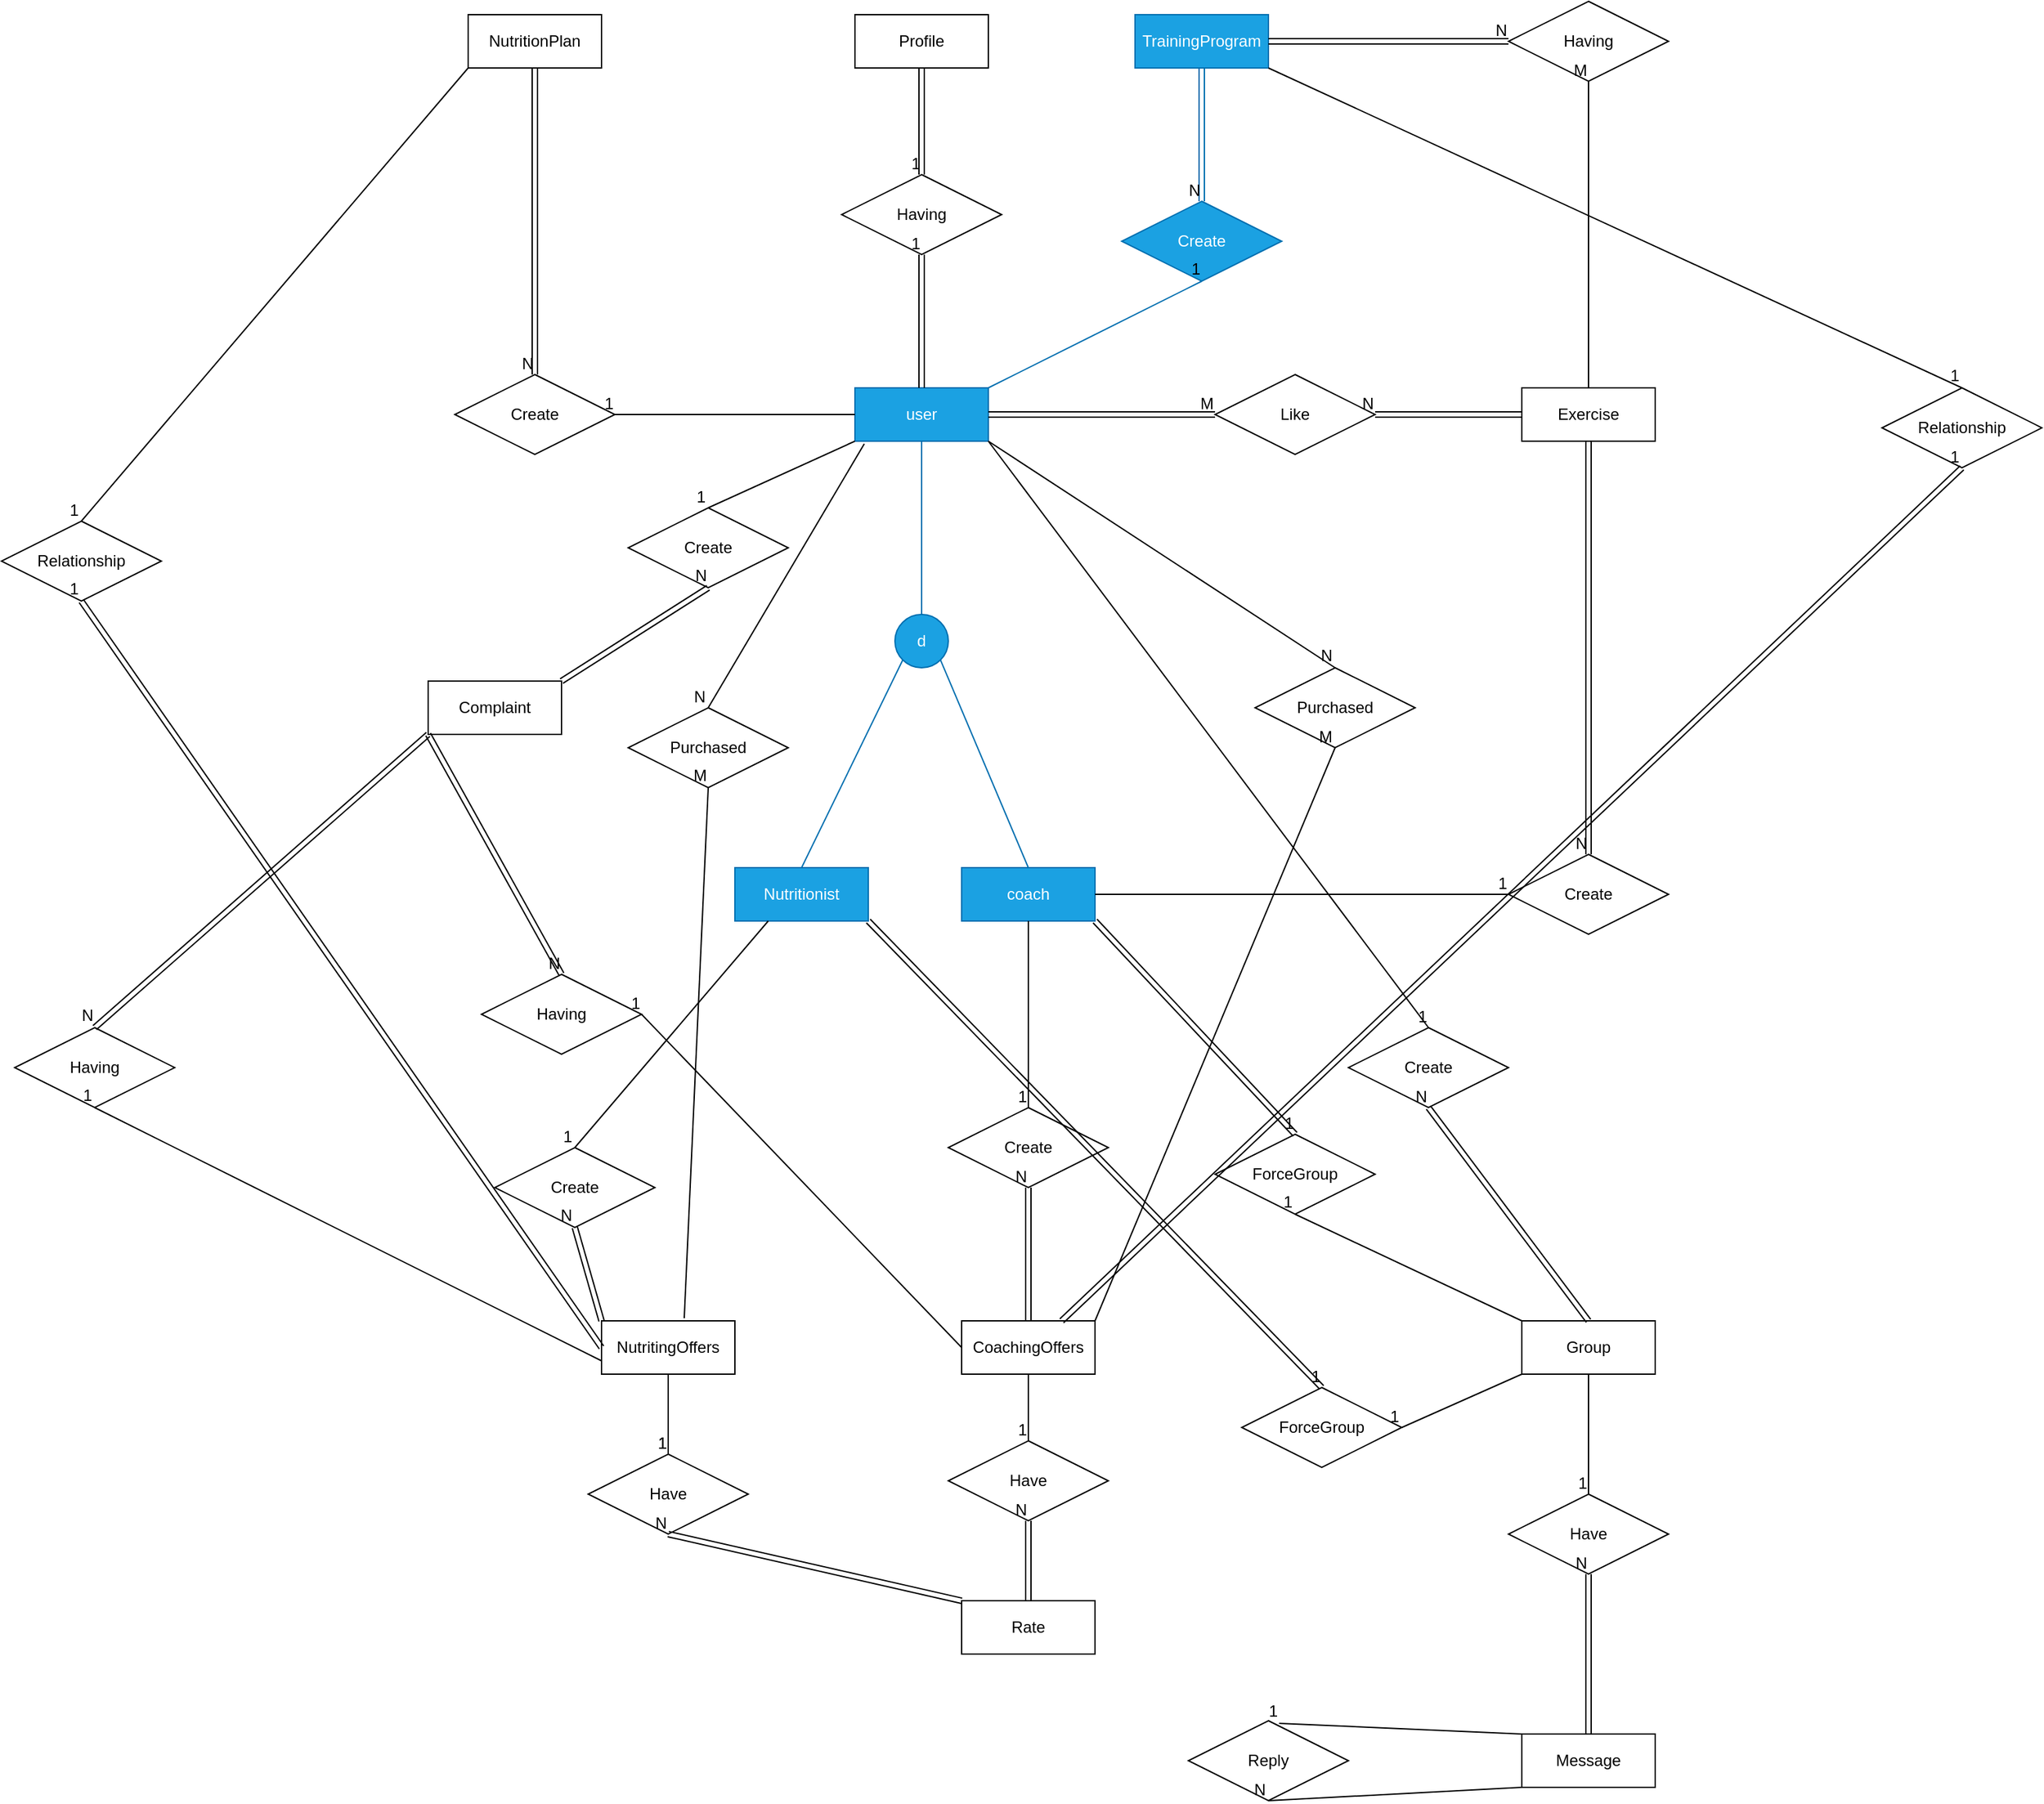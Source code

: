 <mxfile version="28.0.6">
  <diagram name="Page-1" id="JeH0i2LjRQUElFqgsEeq">
    <mxGraphModel dx="2155" dy="1895" grid="1" gridSize="10" guides="1" tooltips="1" connect="1" arrows="1" fold="1" page="1" pageScale="1" pageWidth="850" pageHeight="1100" math="0" shadow="0">
      <root>
        <mxCell id="0" />
        <mxCell id="1" parent="0" />
        <mxCell id="ER7iiUfevUNufXZp1XwE-1" value="user" style="whiteSpace=wrap;html=1;align=center;fillColor=#1ba1e2;fontColor=#ffffff;strokeColor=#006EAF;" parent="1" vertex="1">
          <mxGeometry x="390" y="130" width="100" height="40" as="geometry" />
        </mxCell>
        <mxCell id="ER7iiUfevUNufXZp1XwE-2" value="" style="endArrow=none;html=1;rounded=0;exitX=0.5;exitY=1;exitDx=0;exitDy=0;fillColor=#1ba1e2;strokeColor=#006EAF;" parent="1" source="ER7iiUfevUNufXZp1XwE-1" target="ER7iiUfevUNufXZp1XwE-3" edge="1">
          <mxGeometry relative="1" as="geometry">
            <mxPoint x="570" y="390" as="sourcePoint" />
            <mxPoint x="440" y="290" as="targetPoint" />
          </mxGeometry>
        </mxCell>
        <mxCell id="ER7iiUfevUNufXZp1XwE-3" value="d" style="ellipse;whiteSpace=wrap;html=1;align=center;fillColor=#1ba1e2;fontColor=#ffffff;strokeColor=#006EAF;" parent="1" vertex="1">
          <mxGeometry x="420" y="300" width="40" height="40" as="geometry" />
        </mxCell>
        <mxCell id="ER7iiUfevUNufXZp1XwE-5" value="" style="endArrow=none;html=1;rounded=0;exitX=1;exitY=1;exitDx=0;exitDy=0;entryX=0.5;entryY=0;entryDx=0;entryDy=0;fillColor=#1ba1e2;strokeColor=#006EAF;" parent="1" source="ER7iiUfevUNufXZp1XwE-3" target="ER7iiUfevUNufXZp1XwE-8" edge="1">
          <mxGeometry relative="1" as="geometry">
            <mxPoint x="570" y="390" as="sourcePoint" />
            <mxPoint x="510" y="480" as="targetPoint" />
          </mxGeometry>
        </mxCell>
        <mxCell id="ER7iiUfevUNufXZp1XwE-6" value="" style="endArrow=none;html=1;rounded=0;exitX=0;exitY=1;exitDx=0;exitDy=0;entryX=0.5;entryY=0;entryDx=0;entryDy=0;fillColor=#1ba1e2;strokeColor=#006EAF;" parent="1" source="ER7iiUfevUNufXZp1XwE-3" target="ER7iiUfevUNufXZp1XwE-7" edge="1">
          <mxGeometry relative="1" as="geometry">
            <mxPoint x="570" y="390" as="sourcePoint" />
            <mxPoint x="380" y="460" as="targetPoint" />
          </mxGeometry>
        </mxCell>
        <mxCell id="ER7iiUfevUNufXZp1XwE-7" value="Nutritionist" style="whiteSpace=wrap;html=1;align=center;fillColor=#1ba1e2;fontColor=#ffffff;strokeColor=#006EAF;" parent="1" vertex="1">
          <mxGeometry x="300" y="490" width="100" height="40" as="geometry" />
        </mxCell>
        <mxCell id="ER7iiUfevUNufXZp1XwE-8" value="coach" style="whiteSpace=wrap;html=1;align=center;fillColor=#1ba1e2;fontColor=#ffffff;strokeColor=#006EAF;" parent="1" vertex="1">
          <mxGeometry x="470" y="490" width="100" height="40" as="geometry" />
        </mxCell>
        <mxCell id="ER7iiUfevUNufXZp1XwE-9" value="Profile" style="whiteSpace=wrap;html=1;align=center;" parent="1" vertex="1">
          <mxGeometry x="390" y="-150" width="100" height="40" as="geometry" />
        </mxCell>
        <mxCell id="ER7iiUfevUNufXZp1XwE-10" value="Having" style="shape=rhombus;perimeter=rhombusPerimeter;whiteSpace=wrap;html=1;align=center;" parent="1" vertex="1">
          <mxGeometry x="380" y="-30" width="120" height="60" as="geometry" />
        </mxCell>
        <mxCell id="ER7iiUfevUNufXZp1XwE-11" value="" style="shape=link;html=1;rounded=0;entryX=0.5;entryY=1;entryDx=0;entryDy=0;exitX=0.5;exitY=0;exitDx=0;exitDy=0;" parent="1" source="ER7iiUfevUNufXZp1XwE-1" target="ER7iiUfevUNufXZp1XwE-10" edge="1">
          <mxGeometry relative="1" as="geometry">
            <mxPoint x="350" y="60" as="sourcePoint" />
            <mxPoint x="510" y="250" as="targetPoint" />
          </mxGeometry>
        </mxCell>
        <mxCell id="ER7iiUfevUNufXZp1XwE-12" value="1" style="resizable=0;html=1;whiteSpace=wrap;align=right;verticalAlign=bottom;" parent="ER7iiUfevUNufXZp1XwE-11" connectable="0" vertex="1">
          <mxGeometry x="1" relative="1" as="geometry" />
        </mxCell>
        <mxCell id="ER7iiUfevUNufXZp1XwE-13" value="" style="shape=link;html=1;rounded=0;entryX=0.5;entryY=0;entryDx=0;entryDy=0;exitX=0.5;exitY=1;exitDx=0;exitDy=0;" parent="1" source="ER7iiUfevUNufXZp1XwE-9" target="ER7iiUfevUNufXZp1XwE-10" edge="1">
          <mxGeometry relative="1" as="geometry">
            <mxPoint x="350" y="250" as="sourcePoint" />
            <mxPoint x="510" y="250" as="targetPoint" />
          </mxGeometry>
        </mxCell>
        <mxCell id="ER7iiUfevUNufXZp1XwE-14" value="1" style="resizable=0;html=1;whiteSpace=wrap;align=right;verticalAlign=bottom;" parent="ER7iiUfevUNufXZp1XwE-13" connectable="0" vertex="1">
          <mxGeometry x="1" relative="1" as="geometry" />
        </mxCell>
        <mxCell id="ER7iiUfevUNufXZp1XwE-15" value="TrainingProgram" style="whiteSpace=wrap;html=1;align=center;fillColor=#1ba1e2;fontColor=#ffffff;strokeColor=#006EAF;" parent="1" vertex="1">
          <mxGeometry x="600" y="-150" width="100" height="40" as="geometry" />
        </mxCell>
        <mxCell id="ER7iiUfevUNufXZp1XwE-16" value="" style="shape=link;html=1;rounded=0;entryX=0.5;entryY=0;entryDx=0;entryDy=0;exitX=0.5;exitY=1;exitDx=0;exitDy=0;fillColor=#1ba1e2;strokeColor=#006EAF;" parent="1" source="ER7iiUfevUNufXZp1XwE-15" target="ER7iiUfevUNufXZp1XwE-18" edge="1">
          <mxGeometry relative="1" as="geometry">
            <mxPoint x="350" y="160" as="sourcePoint" />
            <mxPoint x="510" y="160" as="targetPoint" />
          </mxGeometry>
        </mxCell>
        <mxCell id="ER7iiUfevUNufXZp1XwE-17" value="N" style="resizable=0;html=1;whiteSpace=wrap;align=right;verticalAlign=bottom;" parent="ER7iiUfevUNufXZp1XwE-16" connectable="0" vertex="1">
          <mxGeometry x="1" relative="1" as="geometry" />
        </mxCell>
        <mxCell id="ER7iiUfevUNufXZp1XwE-18" value="Create" style="shape=rhombus;perimeter=rhombusPerimeter;whiteSpace=wrap;html=1;align=center;fillColor=#1ba1e2;fontColor=#ffffff;strokeColor=#006EAF;" parent="1" vertex="1">
          <mxGeometry x="590" y="-10" width="120" height="60" as="geometry" />
        </mxCell>
        <mxCell id="ER7iiUfevUNufXZp1XwE-19" value="" style="endArrow=none;html=1;rounded=0;entryX=0.5;entryY=1;entryDx=0;entryDy=0;exitX=1;exitY=0;exitDx=0;exitDy=0;fillColor=#1ba1e2;strokeColor=#006EAF;" parent="1" source="ER7iiUfevUNufXZp1XwE-1" target="ER7iiUfevUNufXZp1XwE-18" edge="1">
          <mxGeometry relative="1" as="geometry">
            <mxPoint x="670" y="170" as="sourcePoint" />
            <mxPoint x="510" y="160" as="targetPoint" />
          </mxGeometry>
        </mxCell>
        <mxCell id="ER7iiUfevUNufXZp1XwE-20" value="1" style="resizable=0;html=1;whiteSpace=wrap;align=right;verticalAlign=bottom;" parent="ER7iiUfevUNufXZp1XwE-19" connectable="0" vertex="1">
          <mxGeometry x="1" relative="1" as="geometry" />
        </mxCell>
        <mxCell id="ER7iiUfevUNufXZp1XwE-21" value="Exercise" style="whiteSpace=wrap;html=1;align=center;" parent="1" vertex="1">
          <mxGeometry x="890" y="130" width="100" height="40" as="geometry" />
        </mxCell>
        <mxCell id="ER7iiUfevUNufXZp1XwE-22" value="Having" style="shape=rhombus;perimeter=rhombusPerimeter;whiteSpace=wrap;html=1;align=center;" parent="1" vertex="1">
          <mxGeometry x="880" y="-160" width="120" height="60" as="geometry" />
        </mxCell>
        <mxCell id="ER7iiUfevUNufXZp1XwE-23" value="" style="shape=link;html=1;rounded=0;entryX=0;entryY=0.5;entryDx=0;entryDy=0;exitX=1;exitY=0.5;exitDx=0;exitDy=0;" parent="1" source="ER7iiUfevUNufXZp1XwE-15" target="ER7iiUfevUNufXZp1XwE-22" edge="1">
          <mxGeometry relative="1" as="geometry">
            <mxPoint x="350" y="160" as="sourcePoint" />
            <mxPoint x="510" y="160" as="targetPoint" />
          </mxGeometry>
        </mxCell>
        <mxCell id="ER7iiUfevUNufXZp1XwE-24" value="N" style="resizable=0;html=1;whiteSpace=wrap;align=right;verticalAlign=bottom;" parent="ER7iiUfevUNufXZp1XwE-23" connectable="0" vertex="1">
          <mxGeometry x="1" relative="1" as="geometry" />
        </mxCell>
        <mxCell id="ER7iiUfevUNufXZp1XwE-25" value="" style="endArrow=none;html=1;rounded=0;entryX=0.5;entryY=1;entryDx=0;entryDy=0;exitX=0.5;exitY=0;exitDx=0;exitDy=0;" parent="1" source="ER7iiUfevUNufXZp1XwE-21" target="ER7iiUfevUNufXZp1XwE-22" edge="1">
          <mxGeometry relative="1" as="geometry">
            <mxPoint x="350" y="160" as="sourcePoint" />
            <mxPoint x="510" y="160" as="targetPoint" />
          </mxGeometry>
        </mxCell>
        <mxCell id="ER7iiUfevUNufXZp1XwE-26" value="M" style="resizable=0;html=1;whiteSpace=wrap;align=right;verticalAlign=bottom;" parent="ER7iiUfevUNufXZp1XwE-25" connectable="0" vertex="1">
          <mxGeometry x="1" relative="1" as="geometry" />
        </mxCell>
        <mxCell id="ER7iiUfevUNufXZp1XwE-27" value="Create" style="shape=rhombus;perimeter=rhombusPerimeter;whiteSpace=wrap;html=1;align=center;" parent="1" vertex="1">
          <mxGeometry x="880" y="480" width="120" height="60" as="geometry" />
        </mxCell>
        <mxCell id="ER7iiUfevUNufXZp1XwE-28" value="" style="endArrow=none;html=1;rounded=0;exitX=1;exitY=0.5;exitDx=0;exitDy=0;" parent="1" source="ER7iiUfevUNufXZp1XwE-8" target="ER7iiUfevUNufXZp1XwE-27" edge="1">
          <mxGeometry relative="1" as="geometry">
            <mxPoint x="680" y="460" as="sourcePoint" />
            <mxPoint x="510" y="250" as="targetPoint" />
          </mxGeometry>
        </mxCell>
        <mxCell id="ER7iiUfevUNufXZp1XwE-29" value="1" style="resizable=0;html=1;whiteSpace=wrap;align=right;verticalAlign=bottom;" parent="ER7iiUfevUNufXZp1XwE-28" connectable="0" vertex="1">
          <mxGeometry x="1" relative="1" as="geometry" />
        </mxCell>
        <mxCell id="ER7iiUfevUNufXZp1XwE-30" value="" style="shape=link;html=1;rounded=0;entryX=0.5;entryY=0;entryDx=0;entryDy=0;exitX=0.5;exitY=1;exitDx=0;exitDy=0;" parent="1" source="ER7iiUfevUNufXZp1XwE-21" target="ER7iiUfevUNufXZp1XwE-27" edge="1">
          <mxGeometry relative="1" as="geometry">
            <mxPoint x="350" y="250" as="sourcePoint" />
            <mxPoint x="510" y="250" as="targetPoint" />
          </mxGeometry>
        </mxCell>
        <mxCell id="ER7iiUfevUNufXZp1XwE-31" value="N" style="resizable=0;html=1;whiteSpace=wrap;align=right;verticalAlign=bottom;" parent="ER7iiUfevUNufXZp1XwE-30" connectable="0" vertex="1">
          <mxGeometry x="1" relative="1" as="geometry" />
        </mxCell>
        <mxCell id="ER7iiUfevUNufXZp1XwE-32" value="Like" style="shape=rhombus;perimeter=rhombusPerimeter;whiteSpace=wrap;html=1;align=center;" parent="1" vertex="1">
          <mxGeometry x="660" y="120" width="120" height="60" as="geometry" />
        </mxCell>
        <mxCell id="ER7iiUfevUNufXZp1XwE-33" value="" style="shape=link;html=1;rounded=0;entryX=1;entryY=0.5;entryDx=0;entryDy=0;exitX=0;exitY=0.5;exitDx=0;exitDy=0;" parent="1" source="ER7iiUfevUNufXZp1XwE-21" target="ER7iiUfevUNufXZp1XwE-32" edge="1">
          <mxGeometry relative="1" as="geometry">
            <mxPoint x="350" y="220" as="sourcePoint" />
            <mxPoint x="510" y="220" as="targetPoint" />
          </mxGeometry>
        </mxCell>
        <mxCell id="ER7iiUfevUNufXZp1XwE-34" value="N" style="resizable=0;html=1;whiteSpace=wrap;align=right;verticalAlign=bottom;" parent="ER7iiUfevUNufXZp1XwE-33" connectable="0" vertex="1">
          <mxGeometry x="1" relative="1" as="geometry" />
        </mxCell>
        <mxCell id="ER7iiUfevUNufXZp1XwE-35" value="" style="shape=link;html=1;rounded=0;entryX=0;entryY=0.5;entryDx=0;entryDy=0;exitX=1;exitY=0.5;exitDx=0;exitDy=0;" parent="1" source="ER7iiUfevUNufXZp1XwE-1" target="ER7iiUfevUNufXZp1XwE-32" edge="1">
          <mxGeometry relative="1" as="geometry">
            <mxPoint x="350" y="220" as="sourcePoint" />
            <mxPoint x="510" y="220" as="targetPoint" />
          </mxGeometry>
        </mxCell>
        <mxCell id="ER7iiUfevUNufXZp1XwE-36" value="M" style="resizable=0;html=1;whiteSpace=wrap;align=right;verticalAlign=bottom;" parent="ER7iiUfevUNufXZp1XwE-35" connectable="0" vertex="1">
          <mxGeometry x="1" relative="1" as="geometry" />
        </mxCell>
        <mxCell id="ER7iiUfevUNufXZp1XwE-37" value="NutritionPlan" style="whiteSpace=wrap;html=1;align=center;" parent="1" vertex="1">
          <mxGeometry x="100" y="-150" width="100" height="40" as="geometry" />
        </mxCell>
        <mxCell id="ER7iiUfevUNufXZp1XwE-38" value="Create" style="shape=rhombus;perimeter=rhombusPerimeter;whiteSpace=wrap;html=1;align=center;" parent="1" vertex="1">
          <mxGeometry x="90" y="120" width="120" height="60" as="geometry" />
        </mxCell>
        <mxCell id="ER7iiUfevUNufXZp1XwE-39" value="" style="endArrow=none;html=1;rounded=0;exitX=0;exitY=0.5;exitDx=0;exitDy=0;entryX=1;entryY=0.5;entryDx=0;entryDy=0;" parent="1" source="ER7iiUfevUNufXZp1XwE-1" target="ER7iiUfevUNufXZp1XwE-38" edge="1">
          <mxGeometry relative="1" as="geometry">
            <mxPoint x="350" y="220" as="sourcePoint" />
            <mxPoint x="510" y="220" as="targetPoint" />
          </mxGeometry>
        </mxCell>
        <mxCell id="ER7iiUfevUNufXZp1XwE-40" value="1" style="resizable=0;html=1;whiteSpace=wrap;align=right;verticalAlign=bottom;" parent="ER7iiUfevUNufXZp1XwE-39" connectable="0" vertex="1">
          <mxGeometry x="1" relative="1" as="geometry" />
        </mxCell>
        <mxCell id="ER7iiUfevUNufXZp1XwE-44" value="" style="shape=link;html=1;rounded=0;exitX=0.5;exitY=1;exitDx=0;exitDy=0;entryX=0.5;entryY=0;entryDx=0;entryDy=0;" parent="1" source="ER7iiUfevUNufXZp1XwE-37" target="ER7iiUfevUNufXZp1XwE-38" edge="1">
          <mxGeometry relative="1" as="geometry">
            <mxPoint x="130" y="300" as="sourcePoint" />
            <mxPoint x="290" y="300" as="targetPoint" />
          </mxGeometry>
        </mxCell>
        <mxCell id="ER7iiUfevUNufXZp1XwE-45" value="N" style="resizable=0;html=1;whiteSpace=wrap;align=right;verticalAlign=bottom;" parent="ER7iiUfevUNufXZp1XwE-44" connectable="0" vertex="1">
          <mxGeometry x="1" relative="1" as="geometry" />
        </mxCell>
        <mxCell id="ER7iiUfevUNufXZp1XwE-46" value="CoachingOffers" style="whiteSpace=wrap;html=1;align=center;" parent="1" vertex="1">
          <mxGeometry x="470" y="830" width="100" height="40" as="geometry" />
        </mxCell>
        <mxCell id="ER7iiUfevUNufXZp1XwE-47" value="Create" style="shape=rhombus;perimeter=rhombusPerimeter;whiteSpace=wrap;html=1;align=center;" parent="1" vertex="1">
          <mxGeometry x="460" y="670" width="120" height="60" as="geometry" />
        </mxCell>
        <mxCell id="ER7iiUfevUNufXZp1XwE-48" value="" style="endArrow=none;html=1;rounded=0;entryX=0.5;entryY=0;entryDx=0;entryDy=0;exitX=0.5;exitY=1;exitDx=0;exitDy=0;" parent="1" source="ER7iiUfevUNufXZp1XwE-8" target="ER7iiUfevUNufXZp1XwE-47" edge="1">
          <mxGeometry relative="1" as="geometry">
            <mxPoint x="350" y="620" as="sourcePoint" />
            <mxPoint x="510" y="620" as="targetPoint" />
          </mxGeometry>
        </mxCell>
        <mxCell id="ER7iiUfevUNufXZp1XwE-49" value="1" style="resizable=0;html=1;whiteSpace=wrap;align=right;verticalAlign=bottom;" parent="ER7iiUfevUNufXZp1XwE-48" connectable="0" vertex="1">
          <mxGeometry x="1" relative="1" as="geometry" />
        </mxCell>
        <mxCell id="ER7iiUfevUNufXZp1XwE-50" value="" style="shape=link;html=1;rounded=0;entryX=0.5;entryY=1;entryDx=0;entryDy=0;exitX=0.5;exitY=0;exitDx=0;exitDy=0;" parent="1" source="ER7iiUfevUNufXZp1XwE-46" target="ER7iiUfevUNufXZp1XwE-47" edge="1">
          <mxGeometry relative="1" as="geometry">
            <mxPoint x="350" y="620" as="sourcePoint" />
            <mxPoint x="510" y="620" as="targetPoint" />
          </mxGeometry>
        </mxCell>
        <mxCell id="ER7iiUfevUNufXZp1XwE-51" value="N" style="resizable=0;html=1;whiteSpace=wrap;align=right;verticalAlign=bottom;" parent="ER7iiUfevUNufXZp1XwE-50" connectable="0" vertex="1">
          <mxGeometry x="1" relative="1" as="geometry" />
        </mxCell>
        <mxCell id="ER7iiUfevUNufXZp1XwE-52" value="Purchased" style="shape=rhombus;perimeter=rhombusPerimeter;whiteSpace=wrap;html=1;align=center;" parent="1" vertex="1">
          <mxGeometry x="690" y="340" width="120" height="60" as="geometry" />
        </mxCell>
        <mxCell id="ER7iiUfevUNufXZp1XwE-53" value="" style="endArrow=none;html=1;rounded=0;entryX=0.5;entryY=1;entryDx=0;entryDy=0;exitX=1;exitY=0;exitDx=0;exitDy=0;" parent="1" source="ER7iiUfevUNufXZp1XwE-46" target="ER7iiUfevUNufXZp1XwE-52" edge="1">
          <mxGeometry relative="1" as="geometry">
            <mxPoint x="350" y="350" as="sourcePoint" />
            <mxPoint x="510" y="350" as="targetPoint" />
          </mxGeometry>
        </mxCell>
        <mxCell id="ER7iiUfevUNufXZp1XwE-54" value="M" style="resizable=0;html=1;whiteSpace=wrap;align=right;verticalAlign=bottom;" parent="ER7iiUfevUNufXZp1XwE-53" connectable="0" vertex="1">
          <mxGeometry x="1" relative="1" as="geometry" />
        </mxCell>
        <mxCell id="ER7iiUfevUNufXZp1XwE-55" value="" style="endArrow=none;html=1;rounded=0;entryX=0.5;entryY=0;entryDx=0;entryDy=0;exitX=1;exitY=1;exitDx=0;exitDy=0;" parent="1" source="ER7iiUfevUNufXZp1XwE-1" target="ER7iiUfevUNufXZp1XwE-52" edge="1">
          <mxGeometry relative="1" as="geometry">
            <mxPoint x="350" y="350" as="sourcePoint" />
            <mxPoint x="510" y="350" as="targetPoint" />
          </mxGeometry>
        </mxCell>
        <mxCell id="ER7iiUfevUNufXZp1XwE-56" value="N" style="resizable=0;html=1;whiteSpace=wrap;align=right;verticalAlign=bottom;" parent="ER7iiUfevUNufXZp1XwE-55" connectable="0" vertex="1">
          <mxGeometry x="1" relative="1" as="geometry" />
        </mxCell>
        <mxCell id="ER7iiUfevUNufXZp1XwE-57" value="Group" style="whiteSpace=wrap;html=1;align=center;" parent="1" vertex="1">
          <mxGeometry x="890" y="830" width="100" height="40" as="geometry" />
        </mxCell>
        <mxCell id="ER7iiUfevUNufXZp1XwE-58" value="Create" style="shape=rhombus;perimeter=rhombusPerimeter;whiteSpace=wrap;html=1;align=center;" parent="1" vertex="1">
          <mxGeometry x="760" y="610" width="120" height="60" as="geometry" />
        </mxCell>
        <mxCell id="ER7iiUfevUNufXZp1XwE-59" value="ForceGroup" style="shape=rhombus;perimeter=rhombusPerimeter;whiteSpace=wrap;html=1;align=center;" parent="1" vertex="1">
          <mxGeometry x="660" y="690" width="120" height="60" as="geometry" />
        </mxCell>
        <mxCell id="ER7iiUfevUNufXZp1XwE-62" value="" style="shape=link;html=1;rounded=0;entryX=0.5;entryY=0;entryDx=0;entryDy=0;exitX=1;exitY=1;exitDx=0;exitDy=0;" parent="1" source="ER7iiUfevUNufXZp1XwE-8" target="ER7iiUfevUNufXZp1XwE-59" edge="1">
          <mxGeometry relative="1" as="geometry">
            <mxPoint x="350" y="500" as="sourcePoint" />
            <mxPoint x="510" y="500" as="targetPoint" />
          </mxGeometry>
        </mxCell>
        <mxCell id="ER7iiUfevUNufXZp1XwE-63" value="1" style="resizable=0;html=1;whiteSpace=wrap;align=right;verticalAlign=bottom;" parent="ER7iiUfevUNufXZp1XwE-62" connectable="0" vertex="1">
          <mxGeometry x="1" relative="1" as="geometry" />
        </mxCell>
        <mxCell id="ER7iiUfevUNufXZp1XwE-64" value="" style="endArrow=none;html=1;rounded=0;entryX=0.5;entryY=1;entryDx=0;entryDy=0;exitX=0;exitY=0;exitDx=0;exitDy=0;" parent="1" source="ER7iiUfevUNufXZp1XwE-57" target="ER7iiUfevUNufXZp1XwE-59" edge="1">
          <mxGeometry relative="1" as="geometry">
            <mxPoint x="350" y="500" as="sourcePoint" />
            <mxPoint x="510" y="500" as="targetPoint" />
          </mxGeometry>
        </mxCell>
        <mxCell id="ER7iiUfevUNufXZp1XwE-65" value="1" style="resizable=0;html=1;whiteSpace=wrap;align=right;verticalAlign=bottom;" parent="ER7iiUfevUNufXZp1XwE-64" connectable="0" vertex="1">
          <mxGeometry x="1" relative="1" as="geometry" />
        </mxCell>
        <mxCell id="ER7iiUfevUNufXZp1XwE-66" value="" style="endArrow=none;html=1;rounded=0;entryX=0.5;entryY=0;entryDx=0;entryDy=0;exitX=1;exitY=1;exitDx=0;exitDy=0;" parent="1" source="ER7iiUfevUNufXZp1XwE-1" target="ER7iiUfevUNufXZp1XwE-58" edge="1">
          <mxGeometry relative="1" as="geometry">
            <mxPoint x="350" y="500" as="sourcePoint" />
            <mxPoint x="510" y="500" as="targetPoint" />
          </mxGeometry>
        </mxCell>
        <mxCell id="ER7iiUfevUNufXZp1XwE-67" value="1" style="resizable=0;html=1;whiteSpace=wrap;align=right;verticalAlign=bottom;" parent="ER7iiUfevUNufXZp1XwE-66" connectable="0" vertex="1">
          <mxGeometry x="1" relative="1" as="geometry" />
        </mxCell>
        <mxCell id="ER7iiUfevUNufXZp1XwE-68" value="" style="shape=link;html=1;rounded=0;entryX=0.5;entryY=1;entryDx=0;entryDy=0;exitX=0.5;exitY=0;exitDx=0;exitDy=0;" parent="1" source="ER7iiUfevUNufXZp1XwE-57" target="ER7iiUfevUNufXZp1XwE-58" edge="1">
          <mxGeometry relative="1" as="geometry">
            <mxPoint x="350" y="500" as="sourcePoint" />
            <mxPoint x="510" y="500" as="targetPoint" />
          </mxGeometry>
        </mxCell>
        <mxCell id="ER7iiUfevUNufXZp1XwE-69" value="N" style="resizable=0;html=1;whiteSpace=wrap;align=right;verticalAlign=bottom;" parent="ER7iiUfevUNufXZp1XwE-68" connectable="0" vertex="1">
          <mxGeometry x="1" relative="1" as="geometry" />
        </mxCell>
        <mxCell id="ER7iiUfevUNufXZp1XwE-70" value="Message" style="whiteSpace=wrap;html=1;align=center;" parent="1" vertex="1">
          <mxGeometry x="890" y="1140" width="100" height="40" as="geometry" />
        </mxCell>
        <mxCell id="ER7iiUfevUNufXZp1XwE-71" value="Reply" style="shape=rhombus;perimeter=rhombusPerimeter;whiteSpace=wrap;html=1;align=center;" parent="1" vertex="1">
          <mxGeometry x="640" y="1130" width="120" height="60" as="geometry" />
        </mxCell>
        <mxCell id="ER7iiUfevUNufXZp1XwE-74" value="Have" style="shape=rhombus;perimeter=rhombusPerimeter;whiteSpace=wrap;html=1;align=center;" parent="1" vertex="1">
          <mxGeometry x="880" y="960" width="120" height="60" as="geometry" />
        </mxCell>
        <mxCell id="ER7iiUfevUNufXZp1XwE-75" value="" style="endArrow=none;html=1;rounded=0;entryX=0.5;entryY=0;entryDx=0;entryDy=0;exitX=0.5;exitY=1;exitDx=0;exitDy=0;" parent="1" source="ER7iiUfevUNufXZp1XwE-57" target="ER7iiUfevUNufXZp1XwE-74" edge="1">
          <mxGeometry relative="1" as="geometry">
            <mxPoint x="350" y="1040" as="sourcePoint" />
            <mxPoint x="510" y="1040" as="targetPoint" />
          </mxGeometry>
        </mxCell>
        <mxCell id="ER7iiUfevUNufXZp1XwE-76" value="1" style="resizable=0;html=1;whiteSpace=wrap;align=right;verticalAlign=bottom;" parent="ER7iiUfevUNufXZp1XwE-75" connectable="0" vertex="1">
          <mxGeometry x="1" relative="1" as="geometry" />
        </mxCell>
        <mxCell id="ER7iiUfevUNufXZp1XwE-77" value="" style="shape=link;html=1;rounded=0;entryX=0.5;entryY=1;entryDx=0;entryDy=0;exitX=0.5;exitY=0;exitDx=0;exitDy=0;" parent="1" source="ER7iiUfevUNufXZp1XwE-70" target="ER7iiUfevUNufXZp1XwE-74" edge="1">
          <mxGeometry relative="1" as="geometry">
            <mxPoint x="350" y="1040" as="sourcePoint" />
            <mxPoint x="510" y="1040" as="targetPoint" />
          </mxGeometry>
        </mxCell>
        <mxCell id="ER7iiUfevUNufXZp1XwE-78" value="N" style="resizable=0;html=1;whiteSpace=wrap;align=right;verticalAlign=bottom;" parent="ER7iiUfevUNufXZp1XwE-77" connectable="0" vertex="1">
          <mxGeometry x="1" relative="1" as="geometry" />
        </mxCell>
        <mxCell id="ER7iiUfevUNufXZp1XwE-79" value="" style="endArrow=none;html=1;rounded=0;entryX=0.567;entryY=0.033;entryDx=0;entryDy=0;entryPerimeter=0;exitX=0;exitY=0;exitDx=0;exitDy=0;" parent="1" source="ER7iiUfevUNufXZp1XwE-70" target="ER7iiUfevUNufXZp1XwE-71" edge="1">
          <mxGeometry relative="1" as="geometry">
            <mxPoint x="350" y="1040" as="sourcePoint" />
            <mxPoint x="900" y="1130" as="targetPoint" />
          </mxGeometry>
        </mxCell>
        <mxCell id="ER7iiUfevUNufXZp1XwE-80" value="1" style="resizable=0;html=1;whiteSpace=wrap;align=right;verticalAlign=bottom;" parent="ER7iiUfevUNufXZp1XwE-79" connectable="0" vertex="1">
          <mxGeometry x="1" relative="1" as="geometry" />
        </mxCell>
        <mxCell id="ER7iiUfevUNufXZp1XwE-81" value="" style="endArrow=none;html=1;rounded=0;entryX=0.5;entryY=1;entryDx=0;entryDy=0;exitX=0;exitY=1;exitDx=0;exitDy=0;" parent="1" source="ER7iiUfevUNufXZp1XwE-70" target="ER7iiUfevUNufXZp1XwE-71" edge="1">
          <mxGeometry relative="1" as="geometry">
            <mxPoint x="350" y="1040" as="sourcePoint" />
            <mxPoint x="510" y="1040" as="targetPoint" />
          </mxGeometry>
        </mxCell>
        <mxCell id="ER7iiUfevUNufXZp1XwE-82" value="N" style="resizable=0;html=1;whiteSpace=wrap;align=right;verticalAlign=bottom;" parent="ER7iiUfevUNufXZp1XwE-81" connectable="0" vertex="1">
          <mxGeometry x="1" relative="1" as="geometry" />
        </mxCell>
        <mxCell id="ER7iiUfevUNufXZp1XwE-84" value="Complaint" style="whiteSpace=wrap;html=1;align=center;" parent="1" vertex="1">
          <mxGeometry x="70" y="350" width="100" height="40" as="geometry" />
        </mxCell>
        <mxCell id="ER7iiUfevUNufXZp1XwE-85" value="Create" style="shape=rhombus;perimeter=rhombusPerimeter;whiteSpace=wrap;html=1;align=center;" parent="1" vertex="1">
          <mxGeometry x="220" y="220" width="120" height="60" as="geometry" />
        </mxCell>
        <mxCell id="ER7iiUfevUNufXZp1XwE-86" value="" style="endArrow=none;html=1;rounded=0;entryX=0.5;entryY=0;entryDx=0;entryDy=0;exitX=0;exitY=1;exitDx=0;exitDy=0;" parent="1" source="ER7iiUfevUNufXZp1XwE-1" target="ER7iiUfevUNufXZp1XwE-85" edge="1">
          <mxGeometry relative="1" as="geometry">
            <mxPoint x="350" y="350" as="sourcePoint" />
            <mxPoint x="510" y="350" as="targetPoint" />
          </mxGeometry>
        </mxCell>
        <mxCell id="ER7iiUfevUNufXZp1XwE-87" value="1" style="resizable=0;html=1;whiteSpace=wrap;align=right;verticalAlign=bottom;" parent="ER7iiUfevUNufXZp1XwE-86" connectable="0" vertex="1">
          <mxGeometry x="1" relative="1" as="geometry" />
        </mxCell>
        <mxCell id="ER7iiUfevUNufXZp1XwE-88" value="" style="shape=link;html=1;rounded=0;entryX=0.5;entryY=1;entryDx=0;entryDy=0;exitX=1;exitY=0;exitDx=0;exitDy=0;" parent="1" source="ER7iiUfevUNufXZp1XwE-84" target="ER7iiUfevUNufXZp1XwE-85" edge="1">
          <mxGeometry relative="1" as="geometry">
            <mxPoint x="350" y="350" as="sourcePoint" />
            <mxPoint x="510" y="350" as="targetPoint" />
          </mxGeometry>
        </mxCell>
        <mxCell id="ER7iiUfevUNufXZp1XwE-89" value="N" style="resizable=0;html=1;whiteSpace=wrap;align=right;verticalAlign=bottom;" parent="ER7iiUfevUNufXZp1XwE-88" connectable="0" vertex="1">
          <mxGeometry x="1" relative="1" as="geometry" />
        </mxCell>
        <mxCell id="ER7iiUfevUNufXZp1XwE-90" value="Having" style="shape=rhombus;perimeter=rhombusPerimeter;whiteSpace=wrap;html=1;align=center;" parent="1" vertex="1">
          <mxGeometry x="110" y="570" width="120" height="60" as="geometry" />
        </mxCell>
        <mxCell id="ER7iiUfevUNufXZp1XwE-91" value="" style="shape=link;html=1;rounded=0;entryX=0.5;entryY=0;entryDx=0;entryDy=0;exitX=0;exitY=1;exitDx=0;exitDy=0;" parent="1" source="ER7iiUfevUNufXZp1XwE-84" target="ER7iiUfevUNufXZp1XwE-90" edge="1">
          <mxGeometry relative="1" as="geometry">
            <mxPoint x="350" y="770" as="sourcePoint" />
            <mxPoint x="510" y="770" as="targetPoint" />
          </mxGeometry>
        </mxCell>
        <mxCell id="ER7iiUfevUNufXZp1XwE-92" value="N" style="resizable=0;html=1;whiteSpace=wrap;align=right;verticalAlign=bottom;" parent="ER7iiUfevUNufXZp1XwE-91" connectable="0" vertex="1">
          <mxGeometry x="1" relative="1" as="geometry" />
        </mxCell>
        <mxCell id="ER7iiUfevUNufXZp1XwE-93" value="" style="endArrow=none;html=1;rounded=0;entryX=1;entryY=0.5;entryDx=0;entryDy=0;exitX=0;exitY=0.5;exitDx=0;exitDy=0;" parent="1" source="ER7iiUfevUNufXZp1XwE-46" target="ER7iiUfevUNufXZp1XwE-90" edge="1">
          <mxGeometry relative="1" as="geometry">
            <mxPoint x="350" y="770" as="sourcePoint" />
            <mxPoint x="510" y="770" as="targetPoint" />
          </mxGeometry>
        </mxCell>
        <mxCell id="ER7iiUfevUNufXZp1XwE-94" value="1" style="resizable=0;html=1;whiteSpace=wrap;align=right;verticalAlign=bottom;" parent="ER7iiUfevUNufXZp1XwE-93" connectable="0" vertex="1">
          <mxGeometry x="1" relative="1" as="geometry" />
        </mxCell>
        <mxCell id="ER7iiUfevUNufXZp1XwE-95" value="Rate" style="whiteSpace=wrap;html=1;align=center;" parent="1" vertex="1">
          <mxGeometry x="470" y="1040" width="100" height="40" as="geometry" />
        </mxCell>
        <mxCell id="ER7iiUfevUNufXZp1XwE-96" value="Have" style="shape=rhombus;perimeter=rhombusPerimeter;whiteSpace=wrap;html=1;align=center;" parent="1" vertex="1">
          <mxGeometry x="460" y="920" width="120" height="60" as="geometry" />
        </mxCell>
        <mxCell id="ER7iiUfevUNufXZp1XwE-97" value="" style="endArrow=none;html=1;rounded=0;entryX=0.5;entryY=0;entryDx=0;entryDy=0;exitX=0.5;exitY=1;exitDx=0;exitDy=0;" parent="1" source="ER7iiUfevUNufXZp1XwE-46" target="ER7iiUfevUNufXZp1XwE-96" edge="1">
          <mxGeometry relative="1" as="geometry">
            <mxPoint x="350" y="830" as="sourcePoint" />
            <mxPoint x="510" y="830" as="targetPoint" />
          </mxGeometry>
        </mxCell>
        <mxCell id="ER7iiUfevUNufXZp1XwE-98" value="1" style="resizable=0;html=1;whiteSpace=wrap;align=right;verticalAlign=bottom;" parent="ER7iiUfevUNufXZp1XwE-97" connectable="0" vertex="1">
          <mxGeometry x="1" relative="1" as="geometry" />
        </mxCell>
        <mxCell id="ZMajwAulUgRpHBqAgLBS-1" value="" style="shape=link;html=1;rounded=0;entryX=0.5;entryY=1;entryDx=0;entryDy=0;exitX=0.5;exitY=0;exitDx=0;exitDy=0;" parent="1" source="ER7iiUfevUNufXZp1XwE-95" target="ER7iiUfevUNufXZp1XwE-96" edge="1">
          <mxGeometry relative="1" as="geometry">
            <mxPoint x="590" y="890" as="sourcePoint" />
            <mxPoint x="750" y="890" as="targetPoint" />
          </mxGeometry>
        </mxCell>
        <mxCell id="ZMajwAulUgRpHBqAgLBS-2" value="N" style="resizable=0;html=1;whiteSpace=wrap;align=right;verticalAlign=bottom;" parent="ZMajwAulUgRpHBqAgLBS-1" connectable="0" vertex="1">
          <mxGeometry x="1" relative="1" as="geometry" />
        </mxCell>
        <mxCell id="ZMajwAulUgRpHBqAgLBS-3" value="NutritingOffers" style="whiteSpace=wrap;html=1;align=center;" parent="1" vertex="1">
          <mxGeometry x="200" y="830" width="100" height="40" as="geometry" />
        </mxCell>
        <mxCell id="ZMajwAulUgRpHBqAgLBS-4" value="Create" style="shape=rhombus;perimeter=rhombusPerimeter;whiteSpace=wrap;html=1;align=center;" parent="1" vertex="1">
          <mxGeometry x="120" y="700" width="120" height="60" as="geometry" />
        </mxCell>
        <mxCell id="ZMajwAulUgRpHBqAgLBS-5" value="" style="endArrow=none;html=1;rounded=0;entryX=0.5;entryY=0;entryDx=0;entryDy=0;exitX=0.25;exitY=1;exitDx=0;exitDy=0;" parent="1" source="ER7iiUfevUNufXZp1XwE-7" target="ZMajwAulUgRpHBqAgLBS-4" edge="1">
          <mxGeometry relative="1" as="geometry">
            <mxPoint x="590" y="890" as="sourcePoint" />
            <mxPoint x="750" y="890" as="targetPoint" />
          </mxGeometry>
        </mxCell>
        <mxCell id="ZMajwAulUgRpHBqAgLBS-6" value="1" style="resizable=0;html=1;whiteSpace=wrap;align=right;verticalAlign=bottom;" parent="ZMajwAulUgRpHBqAgLBS-5" connectable="0" vertex="1">
          <mxGeometry x="1" relative="1" as="geometry" />
        </mxCell>
        <mxCell id="ZMajwAulUgRpHBqAgLBS-7" value="" style="shape=link;html=1;rounded=0;entryX=0.5;entryY=1;entryDx=0;entryDy=0;exitX=0;exitY=0;exitDx=0;exitDy=0;" parent="1" source="ZMajwAulUgRpHBqAgLBS-3" target="ZMajwAulUgRpHBqAgLBS-4" edge="1">
          <mxGeometry relative="1" as="geometry">
            <mxPoint x="590" y="890" as="sourcePoint" />
            <mxPoint x="750" y="890" as="targetPoint" />
          </mxGeometry>
        </mxCell>
        <mxCell id="ZMajwAulUgRpHBqAgLBS-8" value="N" style="resizable=0;html=1;whiteSpace=wrap;align=right;verticalAlign=bottom;" parent="ZMajwAulUgRpHBqAgLBS-7" connectable="0" vertex="1">
          <mxGeometry x="1" relative="1" as="geometry" />
        </mxCell>
        <mxCell id="ZMajwAulUgRpHBqAgLBS-9" value="" style="shape=link;html=1;rounded=0;exitX=1;exitY=1;exitDx=0;exitDy=0;entryX=0.5;entryY=0;entryDx=0;entryDy=0;" parent="1" source="ER7iiUfevUNufXZp1XwE-7" target="ZMajwAulUgRpHBqAgLBS-11" edge="1">
          <mxGeometry relative="1" as="geometry">
            <mxPoint x="590" y="890" as="sourcePoint" />
            <mxPoint x="700" y="850" as="targetPoint" />
          </mxGeometry>
        </mxCell>
        <mxCell id="ZMajwAulUgRpHBqAgLBS-10" value="1" style="resizable=0;html=1;whiteSpace=wrap;align=right;verticalAlign=bottom;" parent="ZMajwAulUgRpHBqAgLBS-9" connectable="0" vertex="1">
          <mxGeometry x="1" relative="1" as="geometry" />
        </mxCell>
        <mxCell id="ZMajwAulUgRpHBqAgLBS-11" value="ForceGroup" style="shape=rhombus;perimeter=rhombusPerimeter;whiteSpace=wrap;html=1;align=center;" parent="1" vertex="1">
          <mxGeometry x="680" y="880" width="120" height="60" as="geometry" />
        </mxCell>
        <mxCell id="ZMajwAulUgRpHBqAgLBS-12" value="" style="endArrow=none;html=1;rounded=0;entryX=1;entryY=0.5;entryDx=0;entryDy=0;exitX=0;exitY=1;exitDx=0;exitDy=0;" parent="1" source="ER7iiUfevUNufXZp1XwE-57" target="ZMajwAulUgRpHBqAgLBS-11" edge="1">
          <mxGeometry relative="1" as="geometry">
            <mxPoint x="890" y="1060" as="sourcePoint" />
            <mxPoint x="720" y="980" as="targetPoint" />
          </mxGeometry>
        </mxCell>
        <mxCell id="ZMajwAulUgRpHBqAgLBS-13" value="1" style="resizable=0;html=1;whiteSpace=wrap;align=right;verticalAlign=bottom;" parent="ZMajwAulUgRpHBqAgLBS-12" connectable="0" vertex="1">
          <mxGeometry x="1" relative="1" as="geometry" />
        </mxCell>
        <mxCell id="ZMajwAulUgRpHBqAgLBS-15" value="Have" style="shape=rhombus;perimeter=rhombusPerimeter;whiteSpace=wrap;html=1;align=center;" parent="1" vertex="1">
          <mxGeometry x="190" y="930" width="120" height="60" as="geometry" />
        </mxCell>
        <mxCell id="ZMajwAulUgRpHBqAgLBS-16" value="1" style="resizable=0;html=1;whiteSpace=wrap;align=right;verticalAlign=bottom;" parent="1" connectable="0" vertex="1">
          <mxGeometry x="250" y="930" as="geometry" />
        </mxCell>
        <mxCell id="ZMajwAulUgRpHBqAgLBS-17" value="" style="shape=link;html=1;rounded=0;entryX=0.5;entryY=1;entryDx=0;entryDy=0;exitX=0;exitY=0;exitDx=0;exitDy=0;" parent="1" source="ER7iiUfevUNufXZp1XwE-95" target="ZMajwAulUgRpHBqAgLBS-15" edge="1">
          <mxGeometry relative="1" as="geometry">
            <mxPoint x="320" y="900" as="sourcePoint" />
            <mxPoint x="480" y="900" as="targetPoint" />
          </mxGeometry>
        </mxCell>
        <mxCell id="ZMajwAulUgRpHBqAgLBS-18" value="N" style="resizable=0;html=1;whiteSpace=wrap;align=right;verticalAlign=bottom;" parent="ZMajwAulUgRpHBqAgLBS-17" connectable="0" vertex="1">
          <mxGeometry x="1" relative="1" as="geometry" />
        </mxCell>
        <mxCell id="ZMajwAulUgRpHBqAgLBS-19" value="" style="endArrow=none;html=1;rounded=0;entryX=0.5;entryY=0;entryDx=0;entryDy=0;exitX=0.5;exitY=1;exitDx=0;exitDy=0;" parent="1" source="ZMajwAulUgRpHBqAgLBS-3" target="ZMajwAulUgRpHBqAgLBS-15" edge="1">
          <mxGeometry relative="1" as="geometry">
            <mxPoint x="590" y="850" as="sourcePoint" />
            <mxPoint x="750" y="850" as="targetPoint" />
          </mxGeometry>
        </mxCell>
        <mxCell id="ZMajwAulUgRpHBqAgLBS-20" value="1" style="resizable=0;html=1;whiteSpace=wrap;align=right;verticalAlign=bottom;" parent="ZMajwAulUgRpHBqAgLBS-19" connectable="0" vertex="1">
          <mxGeometry x="1" relative="1" as="geometry" />
        </mxCell>
        <mxCell id="ZMajwAulUgRpHBqAgLBS-21" value="" style="endArrow=none;html=1;rounded=0;exitX=0.07;exitY=1.05;exitDx=0;exitDy=0;exitPerimeter=0;entryX=0.5;entryY=0;entryDx=0;entryDy=0;" parent="1" source="ER7iiUfevUNufXZp1XwE-1" target="ZMajwAulUgRpHBqAgLBS-23" edge="1">
          <mxGeometry relative="1" as="geometry">
            <mxPoint x="350" y="300" as="sourcePoint" />
            <mxPoint x="280" y="400" as="targetPoint" />
          </mxGeometry>
        </mxCell>
        <mxCell id="ZMajwAulUgRpHBqAgLBS-22" value="N" style="resizable=0;html=1;whiteSpace=wrap;align=right;verticalAlign=bottom;" parent="ZMajwAulUgRpHBqAgLBS-21" connectable="0" vertex="1">
          <mxGeometry x="1" relative="1" as="geometry" />
        </mxCell>
        <mxCell id="ZMajwAulUgRpHBqAgLBS-23" value="Purchased" style="shape=rhombus;perimeter=rhombusPerimeter;whiteSpace=wrap;html=1;align=center;" parent="1" vertex="1">
          <mxGeometry x="220" y="370" width="120" height="60" as="geometry" />
        </mxCell>
        <mxCell id="ZMajwAulUgRpHBqAgLBS-24" value="" style="endArrow=none;html=1;rounded=0;entryX=0.5;entryY=1;entryDx=0;entryDy=0;exitX=0.62;exitY=-0.05;exitDx=0;exitDy=0;exitPerimeter=0;" parent="1" source="ZMajwAulUgRpHBqAgLBS-3" target="ZMajwAulUgRpHBqAgLBS-23" edge="1">
          <mxGeometry relative="1" as="geometry">
            <mxPoint x="680" y="970" as="sourcePoint" />
            <mxPoint x="860" y="540" as="targetPoint" />
          </mxGeometry>
        </mxCell>
        <mxCell id="ZMajwAulUgRpHBqAgLBS-25" value="M" style="resizable=0;html=1;whiteSpace=wrap;align=right;verticalAlign=bottom;" parent="ZMajwAulUgRpHBqAgLBS-24" connectable="0" vertex="1">
          <mxGeometry x="1" relative="1" as="geometry" />
        </mxCell>
        <mxCell id="ZMajwAulUgRpHBqAgLBS-26" value="Relationship" style="shape=rhombus;perimeter=rhombusPerimeter;whiteSpace=wrap;html=1;align=center;" parent="1" vertex="1">
          <mxGeometry x="1160" y="130" width="120" height="60" as="geometry" />
        </mxCell>
        <mxCell id="ZMajwAulUgRpHBqAgLBS-27" value="" style="endArrow=none;html=1;rounded=0;exitX=1;exitY=1;exitDx=0;exitDy=0;entryX=0.5;entryY=0;entryDx=0;entryDy=0;" parent="1" source="ER7iiUfevUNufXZp1XwE-15" target="ZMajwAulUgRpHBqAgLBS-26" edge="1">
          <mxGeometry relative="1" as="geometry">
            <mxPoint x="1030" y="150" as="sourcePoint" />
            <mxPoint x="1230" y="120" as="targetPoint" />
          </mxGeometry>
        </mxCell>
        <mxCell id="ZMajwAulUgRpHBqAgLBS-28" value="1" style="resizable=0;html=1;whiteSpace=wrap;align=right;verticalAlign=bottom;" parent="ZMajwAulUgRpHBqAgLBS-27" connectable="0" vertex="1">
          <mxGeometry x="1" relative="1" as="geometry" />
        </mxCell>
        <mxCell id="ZMajwAulUgRpHBqAgLBS-29" value="" style="shape=link;html=1;rounded=0;entryX=0.5;entryY=1;entryDx=0;entryDy=0;exitX=0.75;exitY=0;exitDx=0;exitDy=0;" parent="1" source="ER7iiUfevUNufXZp1XwE-46" target="ZMajwAulUgRpHBqAgLBS-26" edge="1">
          <mxGeometry relative="1" as="geometry">
            <mxPoint x="1090" y="290" as="sourcePoint" />
            <mxPoint x="1220" y="200" as="targetPoint" />
          </mxGeometry>
        </mxCell>
        <mxCell id="ZMajwAulUgRpHBqAgLBS-30" value="1" style="resizable=0;html=1;whiteSpace=wrap;align=right;verticalAlign=bottom;" parent="ZMajwAulUgRpHBqAgLBS-29" connectable="0" vertex="1">
          <mxGeometry x="1" relative="1" as="geometry" />
        </mxCell>
        <mxCell id="ZMajwAulUgRpHBqAgLBS-31" value="Relationship" style="shape=rhombus;perimeter=rhombusPerimeter;whiteSpace=wrap;html=1;align=center;" parent="1" vertex="1">
          <mxGeometry x="-250" y="230" width="120" height="60" as="geometry" />
        </mxCell>
        <mxCell id="ZMajwAulUgRpHBqAgLBS-32" value="" style="endArrow=none;html=1;rounded=0;entryX=0.5;entryY=0;entryDx=0;entryDy=0;exitX=0;exitY=1;exitDx=0;exitDy=0;" parent="1" source="ER7iiUfevUNufXZp1XwE-37" target="ZMajwAulUgRpHBqAgLBS-31" edge="1">
          <mxGeometry relative="1" as="geometry">
            <mxPoint x="260" y="240" as="sourcePoint" />
            <mxPoint x="420" y="240" as="targetPoint" />
          </mxGeometry>
        </mxCell>
        <mxCell id="ZMajwAulUgRpHBqAgLBS-33" value="1" style="resizable=0;html=1;whiteSpace=wrap;align=right;verticalAlign=bottom;" parent="ZMajwAulUgRpHBqAgLBS-32" connectable="0" vertex="1">
          <mxGeometry x="1" relative="1" as="geometry" />
        </mxCell>
        <mxCell id="ZMajwAulUgRpHBqAgLBS-34" value="" style="shape=link;html=1;rounded=0;entryX=0.5;entryY=1;entryDx=0;entryDy=0;exitX=0;exitY=0.5;exitDx=0;exitDy=0;" parent="1" source="ZMajwAulUgRpHBqAgLBS-3" target="ZMajwAulUgRpHBqAgLBS-31" edge="1">
          <mxGeometry relative="1" as="geometry">
            <mxPoint x="260" y="570" as="sourcePoint" />
            <mxPoint x="420" y="570" as="targetPoint" />
          </mxGeometry>
        </mxCell>
        <mxCell id="ZMajwAulUgRpHBqAgLBS-35" value="1" style="resizable=0;html=1;whiteSpace=wrap;align=right;verticalAlign=bottom;" parent="ZMajwAulUgRpHBqAgLBS-34" connectable="0" vertex="1">
          <mxGeometry x="1" relative="1" as="geometry" />
        </mxCell>
        <mxCell id="ZMajwAulUgRpHBqAgLBS-36" value="Having" style="shape=rhombus;perimeter=rhombusPerimeter;whiteSpace=wrap;html=1;align=center;" parent="1" vertex="1">
          <mxGeometry x="-240" y="610" width="120" height="60" as="geometry" />
        </mxCell>
        <mxCell id="ZMajwAulUgRpHBqAgLBS-37" value="" style="shape=link;html=1;rounded=0;entryX=0.5;entryY=0;entryDx=0;entryDy=0;exitX=0;exitY=1;exitDx=0;exitDy=0;" parent="1" source="ER7iiUfevUNufXZp1XwE-84" target="ZMajwAulUgRpHBqAgLBS-36" edge="1">
          <mxGeometry relative="1" as="geometry">
            <mxPoint x="220" y="660" as="sourcePoint" />
            <mxPoint x="380" y="660" as="targetPoint" />
          </mxGeometry>
        </mxCell>
        <mxCell id="ZMajwAulUgRpHBqAgLBS-38" value="N" style="resizable=0;html=1;whiteSpace=wrap;align=right;verticalAlign=bottom;" parent="ZMajwAulUgRpHBqAgLBS-37" connectable="0" vertex="1">
          <mxGeometry x="1" relative="1" as="geometry" />
        </mxCell>
        <mxCell id="ZMajwAulUgRpHBqAgLBS-39" value="" style="endArrow=none;html=1;rounded=0;entryX=0.5;entryY=1;entryDx=0;entryDy=0;exitX=0;exitY=0.75;exitDx=0;exitDy=0;" parent="1" source="ZMajwAulUgRpHBqAgLBS-3" target="ZMajwAulUgRpHBqAgLBS-36" edge="1">
          <mxGeometry relative="1" as="geometry">
            <mxPoint x="220" y="660" as="sourcePoint" />
            <mxPoint x="380" y="660" as="targetPoint" />
          </mxGeometry>
        </mxCell>
        <mxCell id="ZMajwAulUgRpHBqAgLBS-40" value="1" style="resizable=0;html=1;whiteSpace=wrap;align=right;verticalAlign=bottom;" parent="ZMajwAulUgRpHBqAgLBS-39" connectable="0" vertex="1">
          <mxGeometry x="1" relative="1" as="geometry" />
        </mxCell>
      </root>
    </mxGraphModel>
  </diagram>
</mxfile>
